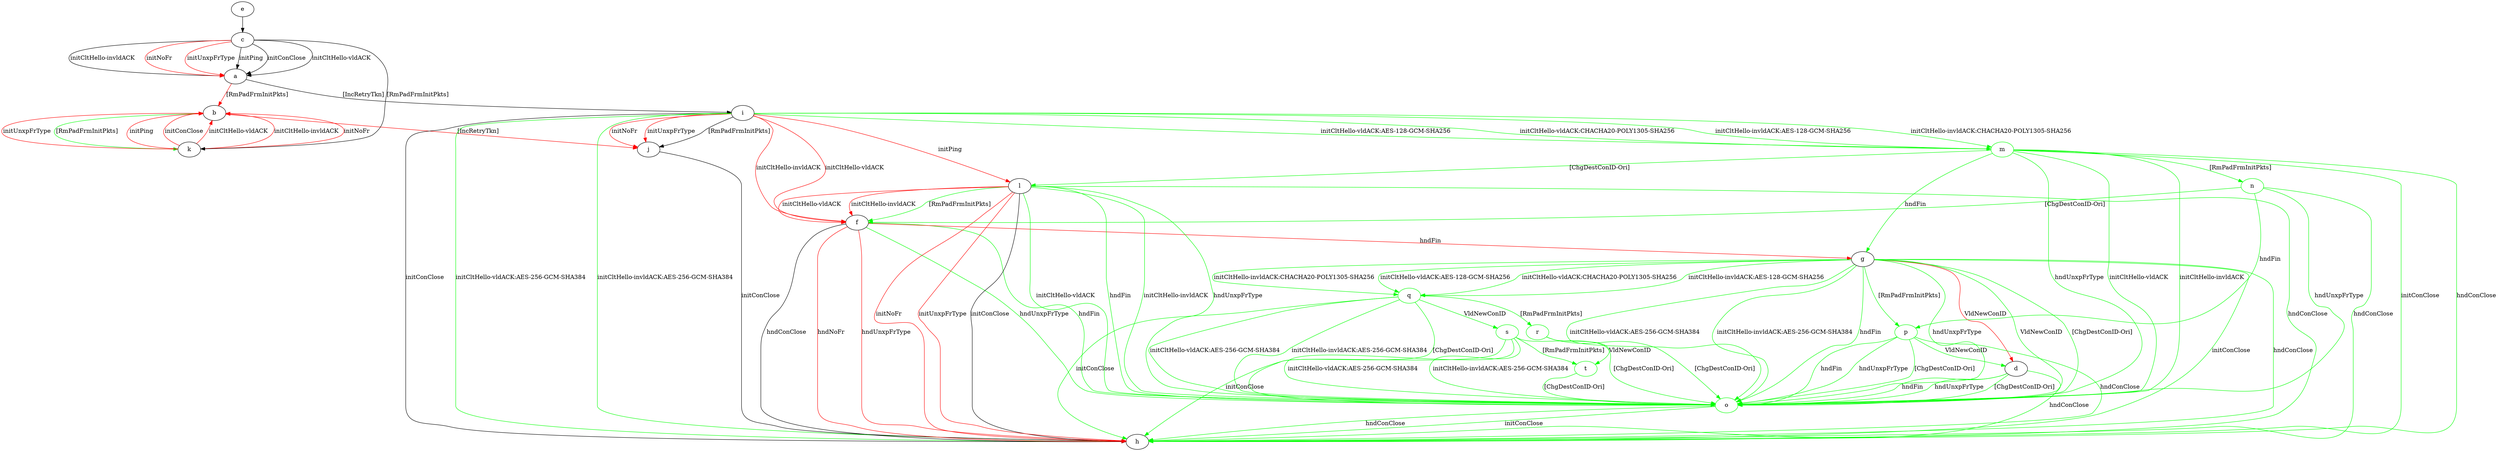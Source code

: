 digraph "" {
	a -> b	[key=0,
		color=red,
		label="[RmPadFrmInitPkts] "];
	a -> i	[key=0,
		label="[IncRetryTkn] "];
	b -> j	[key=0,
		color=red,
		label="[IncRetryTkn] "];
	b -> k	[key=0,
		color=green,
		label="[RmPadFrmInitPkts] "];
	c -> a	[key=0,
		label="initPing "];
	c -> a	[key=1,
		label="initConClose "];
	c -> a	[key=2,
		label="initCltHello-vldACK "];
	c -> a	[key=3,
		label="initCltHello-invldACK "];
	c -> a	[key=4,
		color=red,
		label="initNoFr "];
	c -> a	[key=5,
		color=red,
		label="initUnxpFrType "];
	c -> k	[key=0,
		label="[RmPadFrmInitPkts] "];
	d -> h	[key=0,
		color=green,
		label="hndConClose "];
	o	[color=green];
	d -> o	[key=0,
		color=green,
		label="hndFin "];
	d -> o	[key=1,
		color=green,
		label="hndUnxpFrType "];
	d -> o	[key=2,
		color=green,
		label="[ChgDestConID-Ori] "];
	e -> c	[key=0];
	f -> g	[key=0,
		color=red,
		label="hndFin "];
	f -> h	[key=0,
		label="hndConClose "];
	f -> h	[key=1,
		color=red,
		label="hndNoFr "];
	f -> h	[key=2,
		color=red,
		label="hndUnxpFrType "];
	f -> o	[key=0,
		color=green,
		label="hndFin "];
	f -> o	[key=1,
		color=green,
		label="hndUnxpFrType "];
	g -> d	[key=0,
		color=red,
		label="VldNewConID "];
	g -> h	[key=0,
		color=green,
		label="initConClose "];
	g -> h	[key=1,
		color=green,
		label="hndConClose "];
	g -> o	[key=0,
		color=green,
		label="initCltHello-vldACK:AES-256-GCM-SHA384 "];
	g -> o	[key=1,
		color=green,
		label="initCltHello-invldACK:AES-256-GCM-SHA384 "];
	g -> o	[key=2,
		color=green,
		label="hndFin "];
	g -> o	[key=3,
		color=green,
		label="hndUnxpFrType "];
	g -> o	[key=4,
		color=green,
		label="VldNewConID "];
	g -> o	[key=5,
		color=green,
		label="[ChgDestConID-Ori] "];
	p	[color=green];
	g -> p	[key=0,
		color=green,
		label="[RmPadFrmInitPkts] "];
	q	[color=green];
	g -> q	[key=0,
		color=green,
		label="initCltHello-vldACK:AES-128-GCM-SHA256 "];
	g -> q	[key=1,
		color=green,
		label="initCltHello-vldACK:CHACHA20-POLY1305-SHA256 "];
	g -> q	[key=2,
		color=green,
		label="initCltHello-invldACK:AES-128-GCM-SHA256 "];
	g -> q	[key=3,
		color=green,
		label="initCltHello-invldACK:CHACHA20-POLY1305-SHA256 "];
	i -> f	[key=0,
		color=red,
		label="initCltHello-vldACK "];
	i -> f	[key=1,
		color=red,
		label="initCltHello-invldACK "];
	i -> h	[key=0,
		label="initConClose "];
	i -> h	[key=1,
		color=green,
		label="initCltHello-vldACK:AES-256-GCM-SHA384 "];
	i -> h	[key=2,
		color=green,
		label="initCltHello-invldACK:AES-256-GCM-SHA384 "];
	i -> j	[key=0,
		label="[RmPadFrmInitPkts] "];
	i -> j	[key=1,
		color=red,
		label="initNoFr "];
	i -> j	[key=2,
		color=red,
		label="initUnxpFrType "];
	i -> l	[key=0,
		color=red,
		label="initPing "];
	m	[color=green];
	i -> m	[key=0,
		color=green,
		label="initCltHello-vldACK:AES-128-GCM-SHA256 "];
	i -> m	[key=1,
		color=green,
		label="initCltHello-vldACK:CHACHA20-POLY1305-SHA256 "];
	i -> m	[key=2,
		color=green,
		label="initCltHello-invldACK:AES-128-GCM-SHA256 "];
	i -> m	[key=3,
		color=green,
		label="initCltHello-invldACK:CHACHA20-POLY1305-SHA256 "];
	j -> h	[key=0,
		label="initConClose "];
	k -> b	[key=0,
		color=red,
		label="initPing "];
	k -> b	[key=1,
		color=red,
		label="initConClose "];
	k -> b	[key=2,
		color=red,
		label="initCltHello-vldACK "];
	k -> b	[key=3,
		color=red,
		label="initCltHello-invldACK "];
	k -> b	[key=4,
		color=red,
		label="initNoFr "];
	k -> b	[key=5,
		color=red,
		label="initUnxpFrType "];
	l -> f	[key=0,
		color=green,
		label="[RmPadFrmInitPkts] "];
	l -> f	[key=1,
		color=red,
		label="initCltHello-vldACK "];
	l -> f	[key=2,
		color=red,
		label="initCltHello-invldACK "];
	l -> h	[key=0,
		label="initConClose "];
	l -> h	[key=1,
		color=green,
		label="hndConClose "];
	l -> h	[key=2,
		color=red,
		label="initNoFr "];
	l -> h	[key=3,
		color=red,
		label="initUnxpFrType "];
	l -> o	[key=0,
		color=green,
		label="initCltHello-vldACK "];
	l -> o	[key=1,
		color=green,
		label="initCltHello-invldACK "];
	l -> o	[key=2,
		color=green,
		label="hndFin "];
	l -> o	[key=3,
		color=green,
		label="hndUnxpFrType "];
	m -> g	[key=0,
		color=green,
		label="hndFin "];
	m -> h	[key=0,
		color=green,
		label="initConClose "];
	m -> h	[key=1,
		color=green,
		label="hndConClose "];
	m -> l	[key=0,
		color=green,
		label="[ChgDestConID-Ori] "];
	n	[color=green];
	m -> n	[key=0,
		color=green,
		label="[RmPadFrmInitPkts] "];
	m -> o	[key=0,
		color=green,
		label="initCltHello-vldACK "];
	m -> o	[key=1,
		color=green,
		label="initCltHello-invldACK "];
	m -> o	[key=2,
		color=green,
		label="hndUnxpFrType "];
	n -> f	[key=0,
		color=green,
		label="[ChgDestConID-Ori] "];
	n -> h	[key=0,
		color=green,
		label="hndConClose "];
	n -> o	[key=0,
		color=green,
		label="hndUnxpFrType "];
	n -> p	[key=0,
		color=green,
		label="hndFin "];
	o -> h	[key=0,
		color=green,
		label="initConClose "];
	o -> h	[key=1,
		color=green,
		label="hndConClose "];
	p -> d	[key=0,
		color=green,
		label="VldNewConID "];
	p -> h	[key=0,
		color=green,
		label="hndConClose "];
	p -> o	[key=0,
		color=green,
		label="hndFin "];
	p -> o	[key=1,
		color=green,
		label="hndUnxpFrType "];
	p -> o	[key=2,
		color=green,
		label="[ChgDestConID-Ori] "];
	q -> h	[key=0,
		color=green,
		label="initConClose "];
	q -> o	[key=0,
		color=green,
		label="initCltHello-vldACK:AES-256-GCM-SHA384 "];
	q -> o	[key=1,
		color=green,
		label="initCltHello-invldACK:AES-256-GCM-SHA384 "];
	q -> o	[key=2,
		color=green,
		label="[ChgDestConID-Ori] "];
	r	[color=green];
	q -> r	[key=0,
		color=green,
		label="[RmPadFrmInitPkts] "];
	s	[color=green];
	q -> s	[key=0,
		color=green,
		label="VldNewConID "];
	r -> o	[key=0,
		color=green,
		label="[ChgDestConID-Ori] "];
	t	[color=green];
	r -> t	[key=0,
		color=green,
		label="VldNewConID "];
	s -> h	[key=0,
		color=green,
		label="initConClose "];
	s -> o	[key=0,
		color=green,
		label="initCltHello-vldACK:AES-256-GCM-SHA384 "];
	s -> o	[key=1,
		color=green,
		label="initCltHello-invldACK:AES-256-GCM-SHA384 "];
	s -> o	[key=2,
		color=green,
		label="[ChgDestConID-Ori] "];
	s -> t	[key=0,
		color=green,
		label="[RmPadFrmInitPkts] "];
	t -> o	[key=0,
		color=green,
		label="[ChgDestConID-Ori] "];
}
